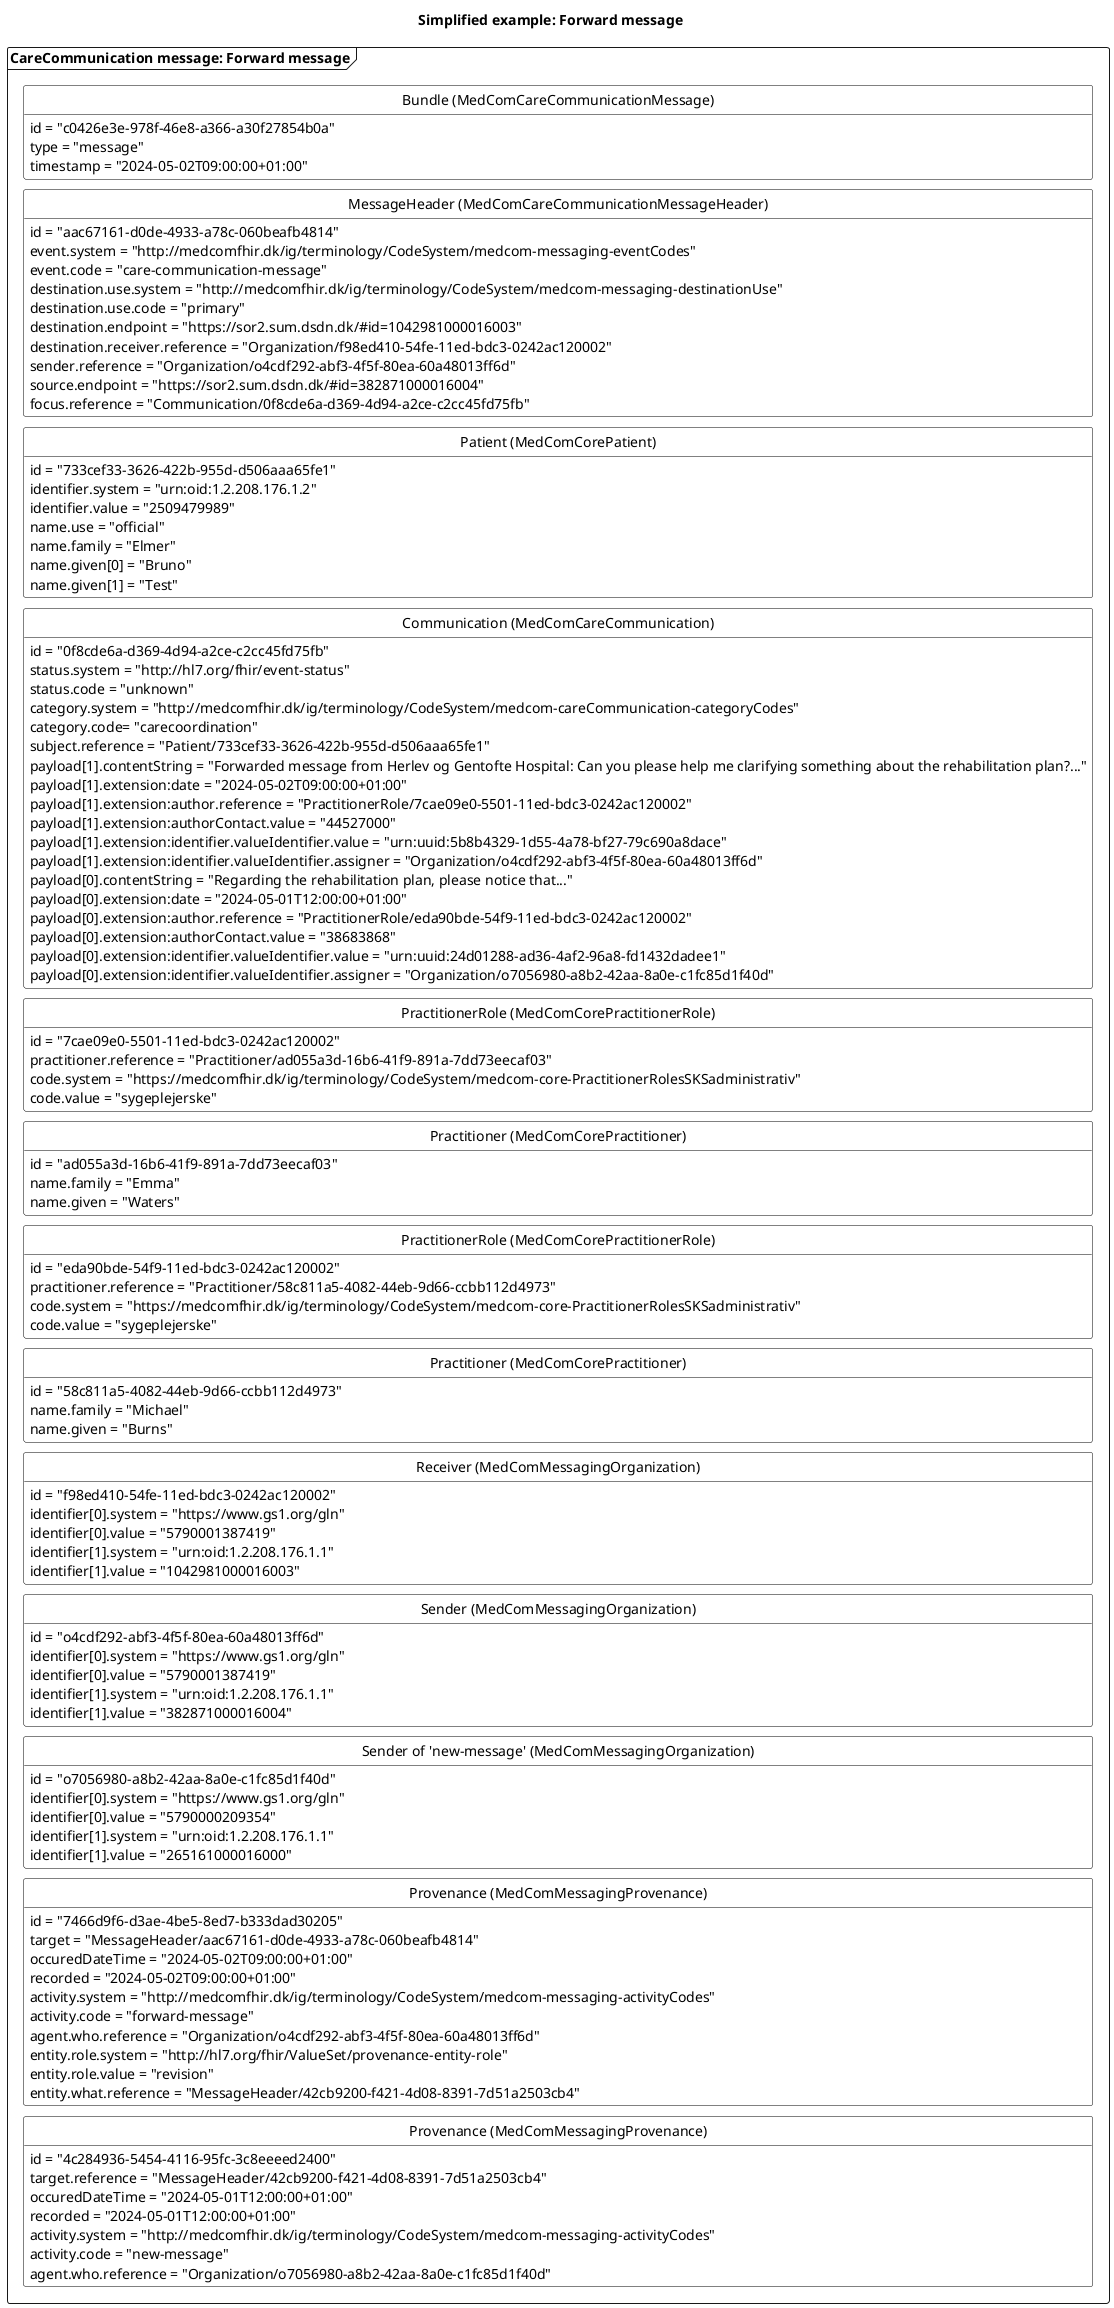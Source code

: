 @startuml CCForwardMessage2

'layout
skinparam class {
    BackgroundColor White
    BorderColor Black
    ArrowColor Black
  }
hide circle
hide empty members
skinparam SameClassWidth true
skinparam Ranksep 10


'title
title Simplified example: Forward message

'Message 1: Forward message
package "CareCommunication message: Forward message" as forward <<Frame>>{
    class "Bundle (MedComCareCommunicationMessage)" as forwardB {
        id = "c0426e3e-978f-46e8-a366-a30f27854b0a"
        type = "message"
        timestamp = "2024-05-02T09:00:00+01:00"
    }
    class "MessageHeader (MedComCareCommunicationMessageHeader)" as forwardMH{
        id = "aac67161-d0de-4933-a78c-060beafb4814"
        event.system = "http://medcomfhir.dk/ig/terminology/CodeSystem/medcom-messaging-eventCodes"
        event.code = "care-communication-message"
        destination.use.system = "http://medcomfhir.dk/ig/terminology/CodeSystem/medcom-messaging-destinationUse"
        destination.use.code = "primary"
        destination.endpoint = "https://sor2.sum.dsdn.dk/#id=1042981000016003"
        destination.receiver.reference = "Organization/f98ed410-54fe-11ed-bdc3-0242ac120002"
        sender.reference = "Organization/o4cdf292-abf3-4f5f-80ea-60a48013ff6d"
        source.endpoint = "https://sor2.sum.dsdn.dk/#id=382871000016004"
        focus.reference = "Communication/0f8cde6a-d369-4d94-a2ce-c2cc45fd75fb"
    }
    class "Patient (MedComCorePatient)" as forwardPT{
        id = "733cef33-3626-422b-955d-d506aaa65fe1"
        identifier.system = "urn:oid:1.2.208.176.1.2"
        identifier.value = "2509479989"
        name.use = "official"
        name.family = "Elmer"
        name.given[0] = "Bruno"
        name.given[1] = "Test"
    }
    class "Communication (MedComCareCommunication)" as forwardCom{
        id = "0f8cde6a-d369-4d94-a2ce-c2cc45fd75fb"
        status.system = "http://hl7.org/fhir/event-status" 
        status.code = "unknown"
        category.system = "http://medcomfhir.dk/ig/terminology/CodeSystem/medcom-careCommunication-categoryCodes"
        category.code= "carecoordination"
        subject.reference = "Patient/733cef33-3626-422b-955d-d506aaa65fe1"
        payload[1].contentString = "Forwarded message from Herlev og Gentofte Hospital: Can you please help me clarifying something about the rehabilitation plan?..."
        payload[1].extension:date = "2024-05-02T09:00:00+01:00"
        payload[1].extension:author.reference = "PractitionerRole/7cae09e0-5501-11ed-bdc3-0242ac120002"
        payload[1].extension:authorContact.value = "44527000"
        payload[1].extension:identifier.valueIdentifier.value = "urn:uuid:5b8b4329-1d55-4a78-bf27-79c690a8dace"
        payload[1].extension:identifier.valueIdentifier.assigner = "Organization/o4cdf292-abf3-4f5f-80ea-60a48013ff6d"
        payload[0].contentString = "Regarding the rehabilitation plan, please notice that..."
        payload[0].extension:date = "2024-05-01T12:00:00+01:00"
        payload[0].extension:author.reference = "PractitionerRole/eda90bde-54f9-11ed-bdc3-0242ac120002"
        payload[0].extension:authorContact.value = "38683868"
        payload[0].extension:identifier.valueIdentifier.value = "urn:uuid:24d01288-ad36-4af2-96a8-fd1432dadee1"
        payload[0].extension:identifier.valueIdentifier.assigner = "Organization/o7056980-a8b2-42aa-8a0e-c1fc85d1f40d"
    }
    class "PractitionerRole (MedComCorePractitionerRole)" as forwardPracR{
        id = "7cae09e0-5501-11ed-bdc3-0242ac120002"
        practitioner.reference = "Practitioner/ad055a3d-16b6-41f9-891a-7dd73eecaf03"
        code.system = "https://medcomfhir.dk/ig/terminology/CodeSystem/medcom-core-PractitionerRolesSKSadministrativ"
        code.value = "sygeplejerske"
    }
    class "Practitioner (MedComCorePractitioner)" as forwardPrac{
        id = "ad055a3d-16b6-41f9-891a-7dd73eecaf03"
        name.family = "Emma"
        name.given = "Waters"
    }
    class "PractitionerRole (MedComCorePractitionerRole)" as newPracR{
        id = "eda90bde-54f9-11ed-bdc3-0242ac120002"
        practitioner.reference = "Practitioner/58c811a5-4082-44eb-9d66-ccbb112d4973"
        code.system = "https://medcomfhir.dk/ig/terminology/CodeSystem/medcom-core-PractitionerRolesSKSadministrativ"
        code.value = "sygeplejerske"
    }
    class "Practitioner (MedComCorePractitioner)" as newPrac{
        id = "58c811a5-4082-44eb-9d66-ccbb112d4973"
        name.family = "Michael"
        name.given = "Burns"
    }
    class "Receiver (MedComMessagingOrganization)" as forwardROrg{
        id = "f98ed410-54fe-11ed-bdc3-0242ac120002"
        identifier[0].system = "https://www.gs1.org/gln"
        identifier[0].value = "5790001387419"
        identifier[1].system = "urn:oid:1.2.208.176.1.1"
        identifier[1].value = "1042981000016003"
    }
    class "Sender (MedComMessagingOrganization)" as forwardSOrg{
        id = "o4cdf292-abf3-4f5f-80ea-60a48013ff6d"
        identifier[0].system = "https://www.gs1.org/gln"
        identifier[0].value = "5790001387419"
        identifier[1].system = "urn:oid:1.2.208.176.1.1"
        identifier[1].value = "382871000016004"
    }
    class "Sender of 'new-message' (MedComMessagingOrganization)" as senderOrg{
        id = "o7056980-a8b2-42aa-8a0e-c1fc85d1f40d"
        identifier[0].system = "https://www.gs1.org/gln"
        identifier[0].value = "5790000209354"
        identifier[1].system = "urn:oid:1.2.208.176.1.1"
        identifier[1].value = "265161000016000"
    }
    class "Provenance (MedComMessagingProvenance)" as forwardPRO{
        id = "7466d9f6-d3ae-4be5-8ed7-b333dad30205"
        target = "MessageHeader/aac67161-d0de-4933-a78c-060beafb4814"
        occuredDateTime = "2024-05-02T09:00:00+01:00"
        recorded = "2024-05-02T09:00:00+01:00"
        activity.system = "http://medcomfhir.dk/ig/terminology/CodeSystem/medcom-messaging-activityCodes"
        activity.code = "forward-message"
        agent.who.reference = "Organization/o4cdf292-abf3-4f5f-80ea-60a48013ff6d"
        entity.role.system = "http://hl7.org/fhir/ValueSet/provenance-entity-role"
        entity.role.value = "revision"
        entity.what.reference = "MessageHeader/42cb9200-f421-4d08-8391-7d51a2503cb4"
    }
    class "Provenance (MedComMessagingProvenance)" as newPRO{
        id = "4c284936-5454-4116-95fc-3c8eeeed2400"
        target.reference = "MessageHeader/42cb9200-f421-4d08-8391-7d51a2503cb4"
        occuredDateTime = "2024-05-01T12:00:00+01:00"
        recorded = "2024-05-01T12:00:00+01:00"
        activity.system = "http://medcomfhir.dk/ig/terminology/CodeSystem/medcom-messaging-activityCodes"
        activity.code = "new-message"
        agent.who.reference = "Organization/o7056980-a8b2-42aa-8a0e-c1fc85d1f40d"
    }

forwardB -[hidden]- forwardMH
forwardMH -[hidden]-forwardPT
forwardPT-[hidden]-forwardCom
forwardCom -[hidden]-forwardPracR
forwardPracR-[hidden]-forwardPrac
forwardPrac-[hidden]-newPracR
newPracR-[hidden]-newPrac
newPrac-[hidden]-forwardROrg
forwardROrg-[hidden]- forwardSOrg
forwardSOrg-[hidden]-senderOrg
senderOrg-[hidden]-forwardPRO
forwardPRO-[hidden]-newPRO


@enduml
